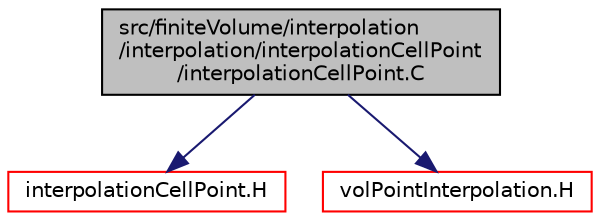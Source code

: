 digraph "src/finiteVolume/interpolation/interpolation/interpolationCellPoint/interpolationCellPoint.C"
{
  bgcolor="transparent";
  edge [fontname="Helvetica",fontsize="10",labelfontname="Helvetica",labelfontsize="10"];
  node [fontname="Helvetica",fontsize="10",shape=record];
  Node0 [label="src/finiteVolume/interpolation\l/interpolation/interpolationCellPoint\l/interpolationCellPoint.C",height=0.2,width=0.4,color="black", fillcolor="grey75", style="filled", fontcolor="black"];
  Node0 -> Node1 [color="midnightblue",fontsize="10",style="solid",fontname="Helvetica"];
  Node1 [label="interpolationCellPoint.H",height=0.2,width=0.4,color="red",URL="$a03989.html"];
  Node0 -> Node317 [color="midnightblue",fontsize="10",style="solid",fontname="Helvetica"];
  Node317 [label="volPointInterpolation.H",height=0.2,width=0.4,color="red",URL="$a04535.html"];
}
